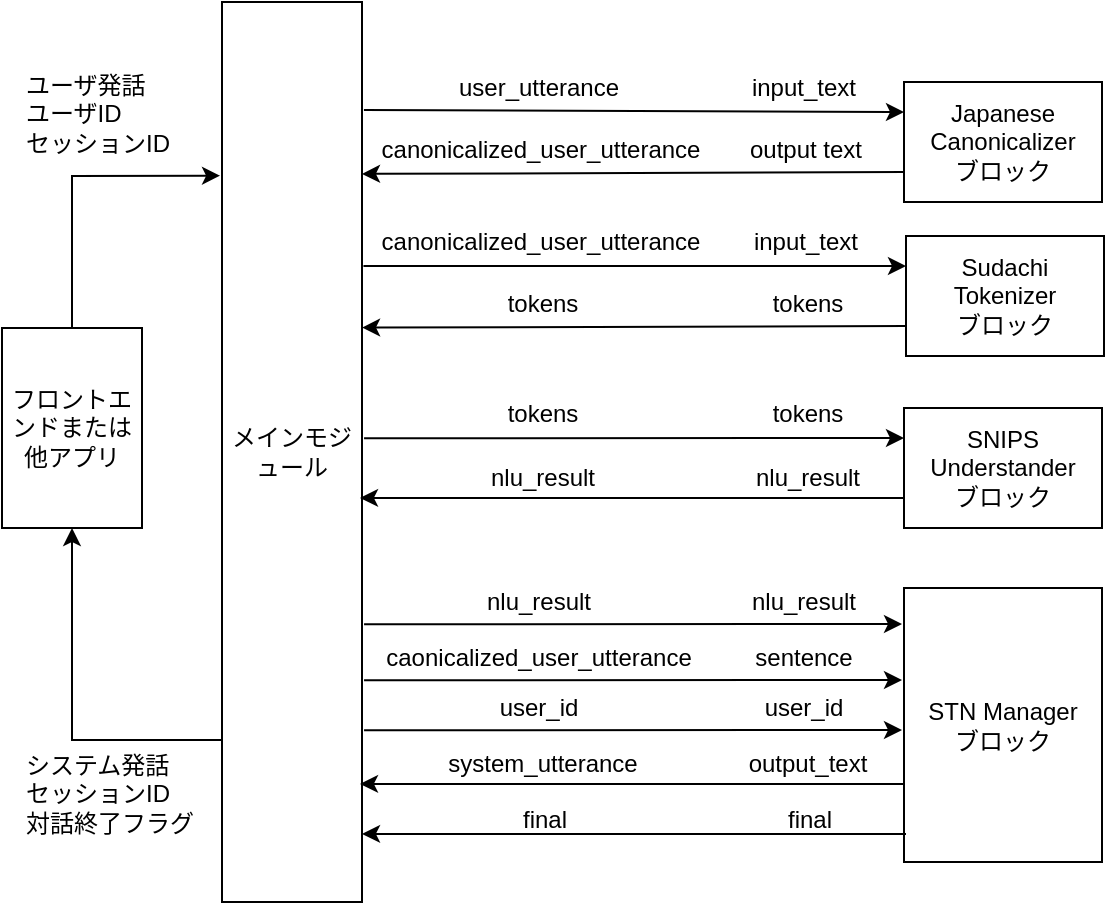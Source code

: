 <mxfile version="20.8.10" type="device"><diagram id="0jzvoz7xoONC1ta8vLtH" name="ページ1"><mxGraphModel dx="1418" dy="838" grid="1" gridSize="10" guides="1" tooltips="1" connect="1" arrows="1" fold="1" page="1" pageScale="1" pageWidth="827" pageHeight="1169" math="0" shadow="0"><root><mxCell id="0"/><mxCell id="1" parent="0"/><mxCell id="6nG_dfres4fqL1OyFaTb-1" value="メインモジュール" style="rounded=0;whiteSpace=wrap;html=1;" parent="1" vertex="1"><mxGeometry x="250" y="177" width="70" height="450" as="geometry"/></mxCell><mxCell id="6nG_dfres4fqL1OyFaTb-2" value="Japanese&lt;br&gt;Canonicalizer&lt;br&gt;ブロック" style="rounded=0;whiteSpace=wrap;html=1;" parent="1" vertex="1"><mxGeometry x="591" y="217" width="99" height="60" as="geometry"/></mxCell><mxCell id="6nG_dfres4fqL1OyFaTb-3" value="SNIPS &lt;br&gt;Understander&lt;br&gt;ブロック" style="rounded=0;whiteSpace=wrap;html=1;" parent="1" vertex="1"><mxGeometry x="591" y="380" width="99" height="60" as="geometry"/></mxCell><mxCell id="6nG_dfres4fqL1OyFaTb-4" value="STN Manager&lt;br&gt;ブロック" style="rounded=0;whiteSpace=wrap;html=1;" parent="1" vertex="1"><mxGeometry x="591" y="470" width="99" height="137" as="geometry"/></mxCell><mxCell id="6nG_dfres4fqL1OyFaTb-5" value="" style="endArrow=classic;html=1;rounded=0;exitX=1.014;exitY=0.12;exitDx=0;exitDy=0;exitPerimeter=0;entryX=0;entryY=0.25;entryDx=0;entryDy=0;" parent="1" source="6nG_dfres4fqL1OyFaTb-1" target="6nG_dfres4fqL1OyFaTb-2" edge="1"><mxGeometry width="50" height="50" relative="1" as="geometry"><mxPoint x="400" y="347" as="sourcePoint"/><mxPoint x="590" y="227" as="targetPoint"/></mxGeometry></mxCell><mxCell id="6nG_dfres4fqL1OyFaTb-6" value="" style="endArrow=classic;html=1;rounded=0;exitX=0;exitY=0.75;exitDx=0;exitDy=0;entryX=1;entryY=0.191;entryDx=0;entryDy=0;entryPerimeter=0;" parent="1" source="6nG_dfres4fqL1OyFaTb-2" target="6nG_dfres4fqL1OyFaTb-1" edge="1"><mxGeometry width="50" height="50" relative="1" as="geometry"><mxPoint x="321.03" y="324.18" as="sourcePoint"/><mxPoint x="373" y="324" as="targetPoint"/></mxGeometry></mxCell><mxCell id="6nG_dfres4fqL1OyFaTb-7" value="" style="endArrow=classic;html=1;rounded=0;exitX=1.029;exitY=0.178;exitDx=0;exitDy=0;exitPerimeter=0;entryX=0;entryY=0.25;entryDx=0;entryDy=0;" parent="1" target="6nG_dfres4fqL1OyFaTb-3" edge="1"><mxGeometry width="50" height="50" relative="1" as="geometry"><mxPoint x="321.03" y="395.18" as="sourcePoint"/><mxPoint x="449" y="395" as="targetPoint"/></mxGeometry></mxCell><mxCell id="6nG_dfres4fqL1OyFaTb-8" value="" style="endArrow=classic;html=1;rounded=0;exitX=0;exitY=0.75;exitDx=0;exitDy=0;entryX=1;entryY=0.274;entryDx=0;entryDy=0;entryPerimeter=0;" parent="1" source="6nG_dfres4fqL1OyFaTb-3" edge="1"><mxGeometry width="50" height="50" relative="1" as="geometry"><mxPoint x="449" y="425" as="sourcePoint"/><mxPoint x="319" y="424.94" as="targetPoint"/></mxGeometry></mxCell><mxCell id="6nG_dfres4fqL1OyFaTb-9" value="" style="endArrow=classic;html=1;rounded=0;exitX=1.029;exitY=0.178;exitDx=0;exitDy=0;exitPerimeter=0;" parent="1" edge="1"><mxGeometry width="50" height="50" relative="1" as="geometry"><mxPoint x="321.03" y="488.18" as="sourcePoint"/><mxPoint x="590" y="488" as="targetPoint"/></mxGeometry></mxCell><mxCell id="6nG_dfres4fqL1OyFaTb-11" value="" style="endArrow=classic;html=1;rounded=0;entryX=-0.014;entryY=0.193;entryDx=0;entryDy=0;exitX=0.5;exitY=0;exitDx=0;exitDy=0;entryPerimeter=0;" parent="1" source="7yFsLuSHQwP80PSkCyWd-15" target="6nG_dfres4fqL1OyFaTb-1" edge="1"><mxGeometry width="50" height="50" relative="1" as="geometry"><mxPoint x="170" y="207" as="sourcePoint"/><mxPoint x="250" y="207" as="targetPoint"/><Array as="points"><mxPoint x="175" y="264"/></Array></mxGeometry></mxCell><mxCell id="6nG_dfres4fqL1OyFaTb-12" value="" style="endArrow=classic;html=1;rounded=0;exitX=0;exitY=0.75;exitDx=0;exitDy=0;entryX=0.5;entryY=1;entryDx=0;entryDy=0;" parent="1" target="7yFsLuSHQwP80PSkCyWd-15" edge="1"><mxGeometry width="50" height="50" relative="1" as="geometry"><mxPoint x="250" y="546" as="sourcePoint"/><mxPoint x="170" y="546" as="targetPoint"/><Array as="points"><mxPoint x="175" y="546"/></Array></mxGeometry></mxCell><mxCell id="W3RRk2SyyBqXtN76rQBY-3" value="システム発話&lt;br&gt;セッションID&lt;br&gt;対話終了フラグ" style="text;html=1;strokeColor=none;fillColor=none;align=left;verticalAlign=middle;whiteSpace=wrap;rounded=0;" parent="1" vertex="1"><mxGeometry x="150" y="560" width="100" height="25" as="geometry"/></mxCell><mxCell id="iua9zefK4cCjFermVdLk-1" value="input_text" style="text;html=1;strokeColor=none;fillColor=none;align=center;verticalAlign=middle;whiteSpace=wrap;rounded=0;" parent="1" vertex="1"><mxGeometry x="511" y="204.5" width="60" height="30" as="geometry"/></mxCell><mxCell id="iua9zefK4cCjFermVdLk-2" value="user_utterance" style="text;html=1;strokeColor=none;fillColor=none;align=center;verticalAlign=middle;whiteSpace=wrap;rounded=0;" parent="1" vertex="1"><mxGeometry x="366" y="208" width="85" height="23" as="geometry"/></mxCell><mxCell id="iua9zefK4cCjFermVdLk-3" value="canonicalized_user_utterance" style="text;html=1;strokeColor=none;fillColor=none;align=center;verticalAlign=middle;whiteSpace=wrap;rounded=0;" parent="1" vertex="1"><mxGeometry x="367" y="239" width="85" height="23" as="geometry"/></mxCell><mxCell id="iua9zefK4cCjFermVdLk-4" value="output text" style="text;html=1;strokeColor=none;fillColor=none;align=center;verticalAlign=middle;whiteSpace=wrap;rounded=0;" parent="1" vertex="1"><mxGeometry x="512" y="235.5" width="60" height="30" as="geometry"/></mxCell><mxCell id="iua9zefK4cCjFermVdLk-5" value="tokens" style="text;html=1;strokeColor=none;fillColor=none;align=center;verticalAlign=middle;whiteSpace=wrap;rounded=0;" parent="1" vertex="1"><mxGeometry x="368" y="371" width="85" height="23" as="geometry"/></mxCell><mxCell id="iua9zefK4cCjFermVdLk-6" value="tokens" style="text;html=1;strokeColor=none;fillColor=none;align=center;verticalAlign=middle;whiteSpace=wrap;rounded=0;" parent="1" vertex="1"><mxGeometry x="513" y="367.5" width="60" height="30" as="geometry"/></mxCell><mxCell id="iua9zefK4cCjFermVdLk-7" value="nlu_result" style="text;html=1;strokeColor=none;fillColor=none;align=center;verticalAlign=middle;whiteSpace=wrap;rounded=0;" parent="1" vertex="1"><mxGeometry x="368" y="403" width="85" height="23" as="geometry"/></mxCell><mxCell id="iua9zefK4cCjFermVdLk-8" value="nlu_result" style="text;html=1;strokeColor=none;fillColor=none;align=center;verticalAlign=middle;whiteSpace=wrap;rounded=0;" parent="1" vertex="1"><mxGeometry x="513" y="399.5" width="60" height="30" as="geometry"/></mxCell><mxCell id="iua9zefK4cCjFermVdLk-9" value="nlu_result" style="text;html=1;strokeColor=none;fillColor=none;align=center;verticalAlign=middle;whiteSpace=wrap;rounded=0;" parent="1" vertex="1"><mxGeometry x="366" y="465.5" width="85" height="23" as="geometry"/></mxCell><mxCell id="iua9zefK4cCjFermVdLk-10" value="nlu_result" style="text;html=1;strokeColor=none;fillColor=none;align=center;verticalAlign=middle;whiteSpace=wrap;rounded=0;" parent="1" vertex="1"><mxGeometry x="511" y="462" width="60" height="30" as="geometry"/></mxCell><mxCell id="iua9zefK4cCjFermVdLk-11" value="" style="endArrow=classic;html=1;rounded=0;exitX=1.029;exitY=0.178;exitDx=0;exitDy=0;exitPerimeter=0;" parent="1" edge="1"><mxGeometry width="50" height="50" relative="1" as="geometry"><mxPoint x="321.03" y="516.18" as="sourcePoint"/><mxPoint x="590" y="516.0" as="targetPoint"/></mxGeometry></mxCell><mxCell id="iua9zefK4cCjFermVdLk-12" value="caonicalized_user_utterance" style="text;html=1;strokeColor=none;fillColor=none;align=center;verticalAlign=middle;whiteSpace=wrap;rounded=0;" parent="1" vertex="1"><mxGeometry x="366" y="493.5" width="85" height="23" as="geometry"/></mxCell><mxCell id="iua9zefK4cCjFermVdLk-13" value="sentence" style="text;html=1;strokeColor=none;fillColor=none;align=center;verticalAlign=middle;whiteSpace=wrap;rounded=0;" parent="1" vertex="1"><mxGeometry x="511" y="490" width="60" height="30" as="geometry"/></mxCell><mxCell id="iua9zefK4cCjFermVdLk-14" value="user_id" style="text;html=1;strokeColor=none;fillColor=none;align=center;verticalAlign=middle;whiteSpace=wrap;rounded=0;" parent="1" vertex="1"><mxGeometry x="366" y="518.5" width="85" height="23" as="geometry"/></mxCell><mxCell id="iua9zefK4cCjFermVdLk-15" value="" style="endArrow=classic;html=1;rounded=0;exitX=1.029;exitY=0.178;exitDx=0;exitDy=0;exitPerimeter=0;" parent="1" edge="1"><mxGeometry width="50" height="50" relative="1" as="geometry"><mxPoint x="321.03" y="541.18" as="sourcePoint"/><mxPoint x="590" y="541.0" as="targetPoint"/></mxGeometry></mxCell><mxCell id="iua9zefK4cCjFermVdLk-16" value="user_id" style="text;html=1;strokeColor=none;fillColor=none;align=center;verticalAlign=middle;whiteSpace=wrap;rounded=0;" parent="1" vertex="1"><mxGeometry x="511" y="515" width="60" height="30" as="geometry"/></mxCell><mxCell id="iua9zefK4cCjFermVdLk-17" value="system_utterance" style="text;html=1;strokeColor=none;fillColor=none;align=center;verticalAlign=middle;whiteSpace=wrap;rounded=0;" parent="1" vertex="1"><mxGeometry x="368" y="546" width="85" height="23" as="geometry"/></mxCell><mxCell id="iua9zefK4cCjFermVdLk-18" value="output_text" style="text;html=1;strokeColor=none;fillColor=none;align=center;verticalAlign=middle;whiteSpace=wrap;rounded=0;" parent="1" vertex="1"><mxGeometry x="513" y="542.5" width="60" height="30" as="geometry"/></mxCell><mxCell id="iua9zefK4cCjFermVdLk-19" value="" style="endArrow=classic;html=1;rounded=0;exitX=0;exitY=0.75;exitDx=0;exitDy=0;entryX=1;entryY=0.274;entryDx=0;entryDy=0;entryPerimeter=0;" parent="1" edge="1"><mxGeometry width="50" height="50" relative="1" as="geometry"><mxPoint x="591" y="568" as="sourcePoint"/><mxPoint x="319" y="567.94" as="targetPoint"/></mxGeometry></mxCell><mxCell id="iua9zefK4cCjFermVdLk-20" value="final" style="text;html=1;strokeColor=none;fillColor=none;align=center;verticalAlign=middle;whiteSpace=wrap;rounded=0;" parent="1" vertex="1"><mxGeometry x="369" y="574" width="85" height="23" as="geometry"/></mxCell><mxCell id="iua9zefK4cCjFermVdLk-21" value="final" style="text;html=1;strokeColor=none;fillColor=none;align=center;verticalAlign=middle;whiteSpace=wrap;rounded=0;" parent="1" vertex="1"><mxGeometry x="514" y="570.5" width="60" height="30" as="geometry"/></mxCell><mxCell id="iua9zefK4cCjFermVdLk-22" value="" style="endArrow=classic;html=1;rounded=0;exitX=0;exitY=0.75;exitDx=0;exitDy=0;entryX=1;entryY=0.274;entryDx=0;entryDy=0;entryPerimeter=0;" parent="1" edge="1"><mxGeometry width="50" height="50" relative="1" as="geometry"><mxPoint x="592" y="593" as="sourcePoint"/><mxPoint x="320" y="592.94" as="targetPoint"/></mxGeometry></mxCell><mxCell id="7yFsLuSHQwP80PSkCyWd-1" value="Sudachi&lt;br&gt;Tokenizer&lt;br&gt;ブロック" style="rounded=0;whiteSpace=wrap;html=1;" parent="1" vertex="1"><mxGeometry x="592" y="294" width="99" height="60" as="geometry"/></mxCell><mxCell id="7yFsLuSHQwP80PSkCyWd-2" value="" style="endArrow=classic;html=1;rounded=0;exitX=0.996;exitY=0.141;exitDx=0;exitDy=0;exitPerimeter=0;entryX=0;entryY=0.25;entryDx=0;entryDy=0;" parent="1" target="7yFsLuSHQwP80PSkCyWd-1" edge="1"><mxGeometry width="50" height="50" relative="1" as="geometry"><mxPoint x="320.72" y="308.99" as="sourcePoint"/><mxPoint x="591" y="304" as="targetPoint"/></mxGeometry></mxCell><mxCell id="7yFsLuSHQwP80PSkCyWd-3" value="" style="endArrow=classic;html=1;rounded=0;exitX=0;exitY=0.75;exitDx=0;exitDy=0;entryX=0.986;entryY=0.22;entryDx=0;entryDy=0;entryPerimeter=0;" parent="1" source="7yFsLuSHQwP80PSkCyWd-1" edge="1"><mxGeometry width="50" height="50" relative="1" as="geometry"><mxPoint x="322.03" y="401.18" as="sourcePoint"/><mxPoint x="320.02" y="339.8" as="targetPoint"/></mxGeometry></mxCell><mxCell id="7yFsLuSHQwP80PSkCyWd-4" value="input_text" style="text;html=1;strokeColor=none;fillColor=none;align=center;verticalAlign=middle;whiteSpace=wrap;rounded=0;" parent="1" vertex="1"><mxGeometry x="512" y="281.5" width="60" height="30" as="geometry"/></mxCell><mxCell id="7yFsLuSHQwP80PSkCyWd-5" value="canonicalized_user_utterance" style="text;html=1;strokeColor=none;fillColor=none;align=center;verticalAlign=middle;whiteSpace=wrap;rounded=0;" parent="1" vertex="1"><mxGeometry x="367" y="285" width="85" height="23" as="geometry"/></mxCell><mxCell id="7yFsLuSHQwP80PSkCyWd-6" value="tokens" style="text;html=1;strokeColor=none;fillColor=none;align=center;verticalAlign=middle;whiteSpace=wrap;rounded=0;" parent="1" vertex="1"><mxGeometry x="368" y="316" width="85" height="23" as="geometry"/></mxCell><mxCell id="7yFsLuSHQwP80PSkCyWd-7" value="tokens" style="text;html=1;strokeColor=none;fillColor=none;align=center;verticalAlign=middle;whiteSpace=wrap;rounded=0;" parent="1" vertex="1"><mxGeometry x="513" y="312.5" width="60" height="30" as="geometry"/></mxCell><mxCell id="7yFsLuSHQwP80PSkCyWd-15" value="フロントエンドまたは他アプリ" style="rounded=0;whiteSpace=wrap;html=1;" parent="1" vertex="1"><mxGeometry x="140" y="340" width="70" height="100" as="geometry"/></mxCell><mxCell id="7yFsLuSHQwP80PSkCyWd-17" value="ユーザ発話&lt;br&gt;ユーザID&lt;br&gt;セッションID" style="text;html=1;strokeColor=none;fillColor=none;align=left;verticalAlign=middle;whiteSpace=wrap;rounded=0;" parent="1" vertex="1"><mxGeometry x="150" y="220" width="100" height="25" as="geometry"/></mxCell></root></mxGraphModel></diagram></mxfile>